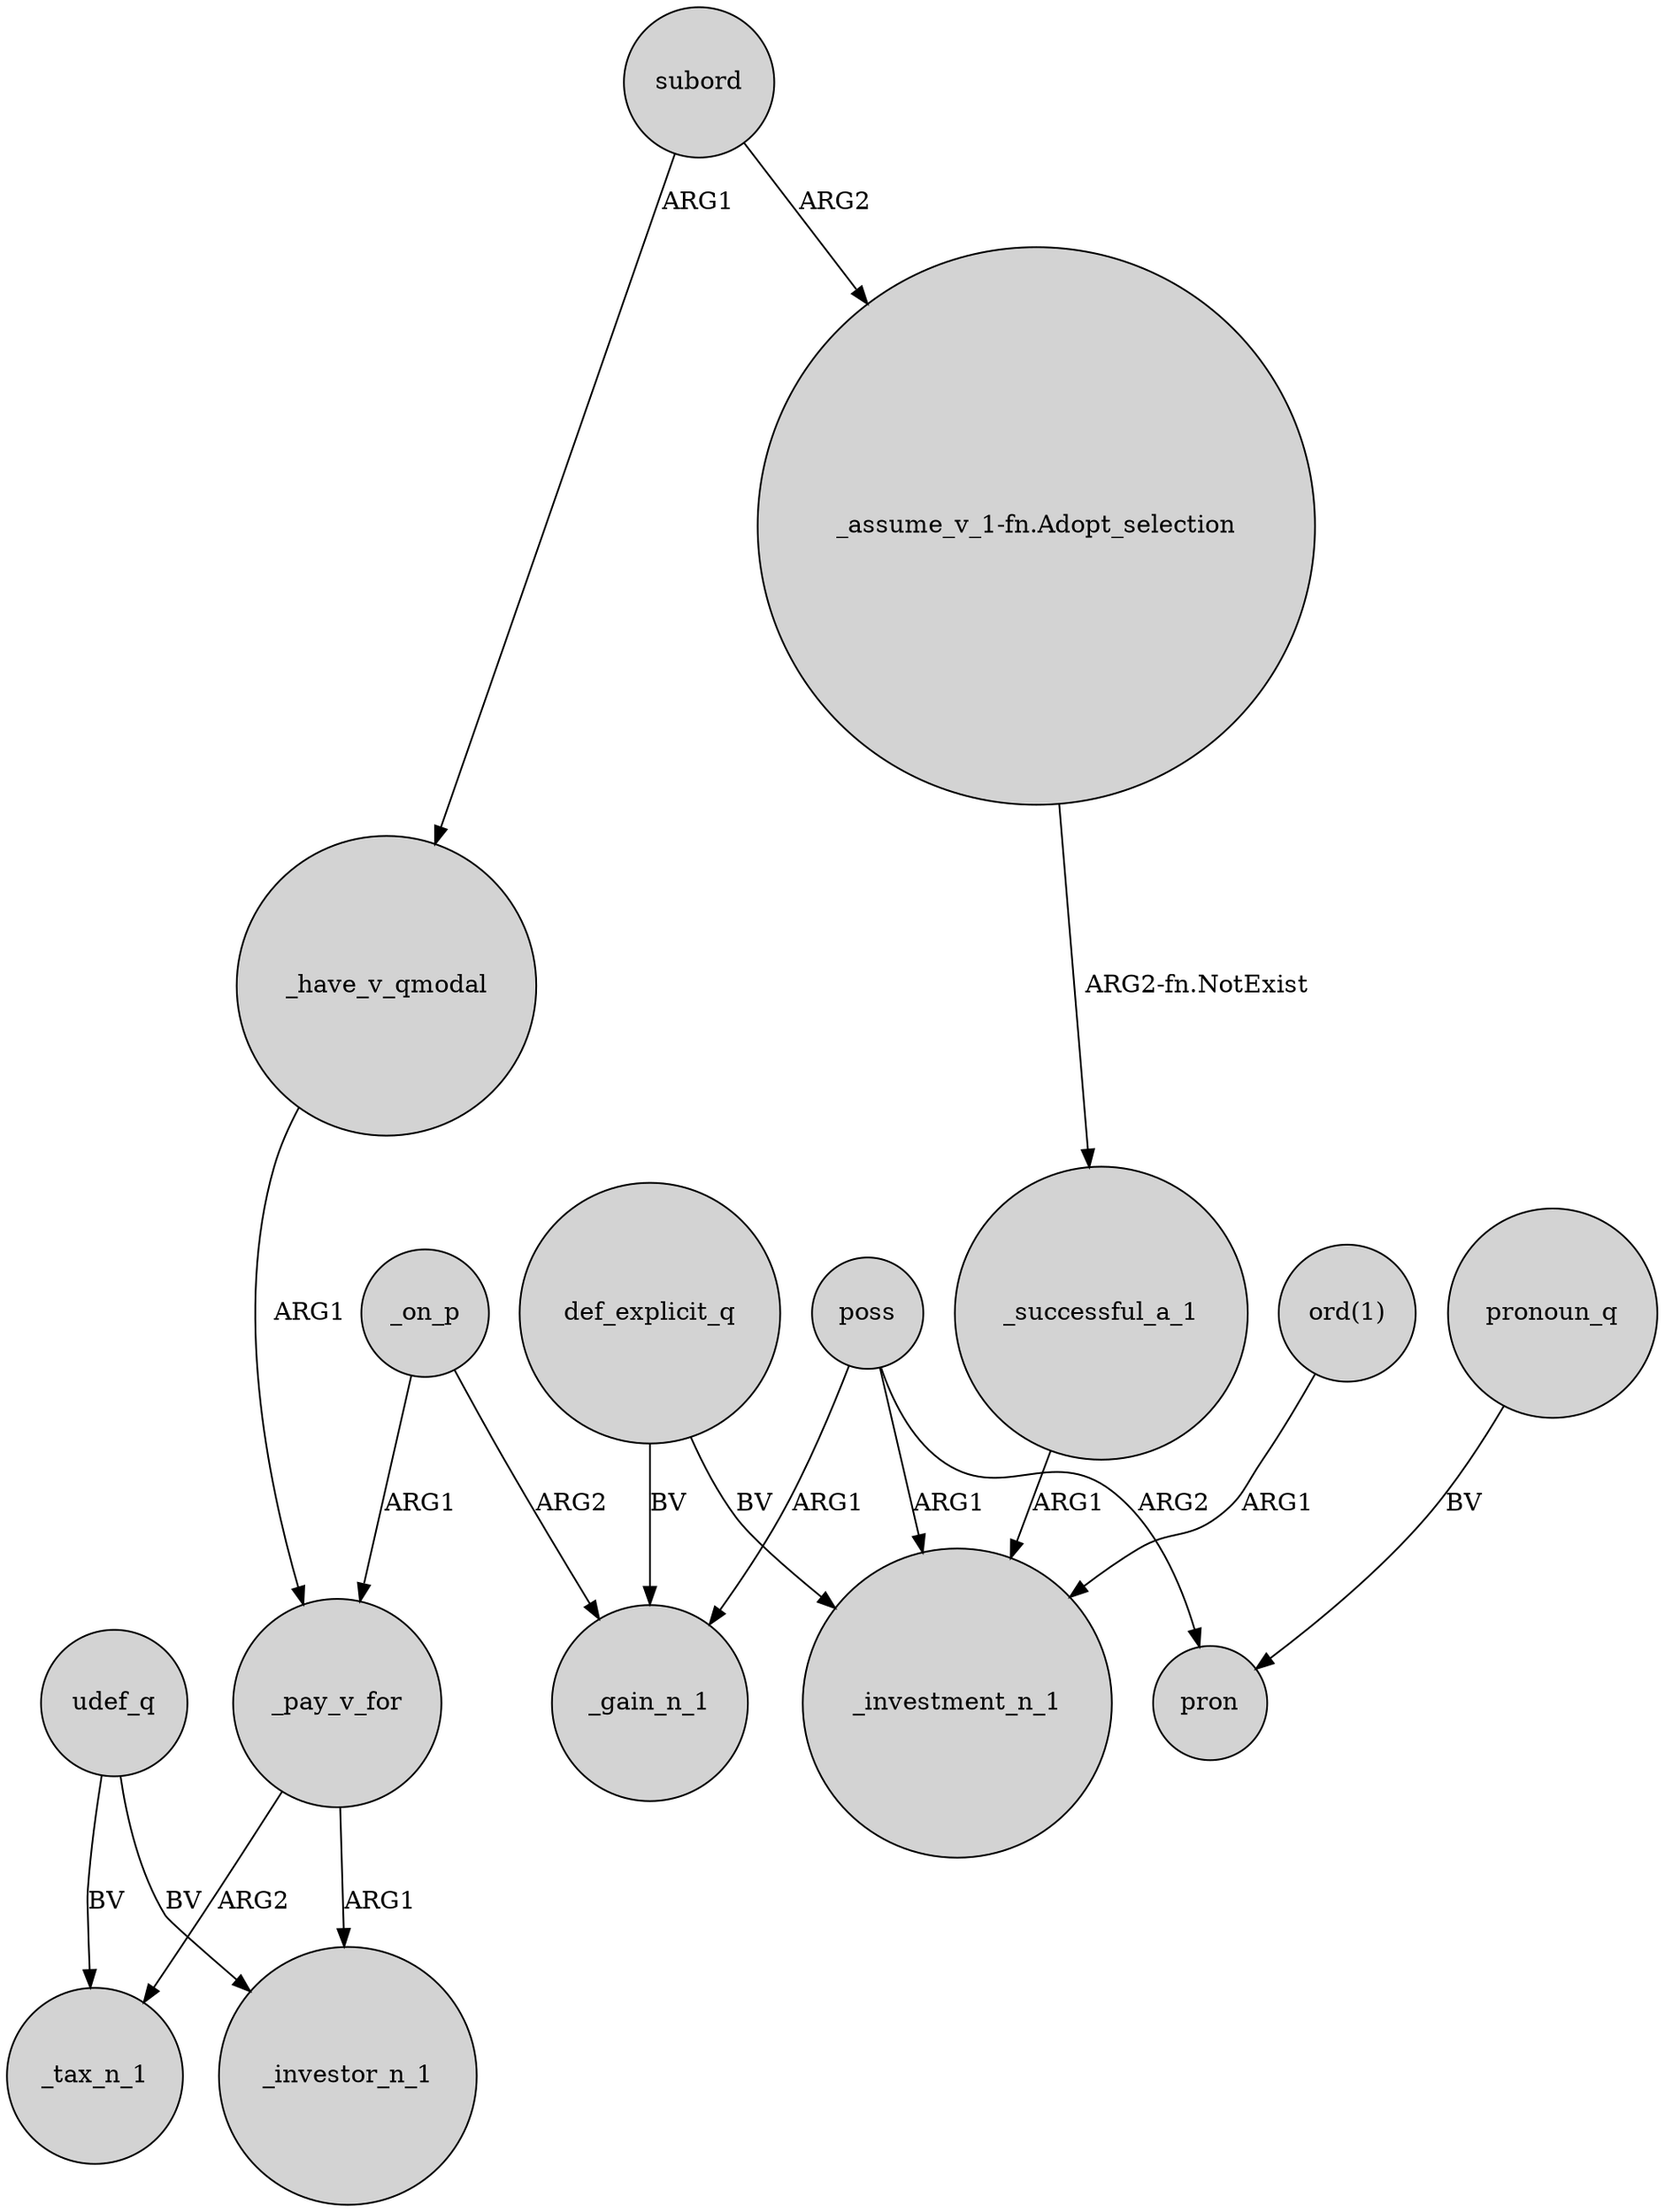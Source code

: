 digraph {
	node [shape=circle style=filled]
	_pay_v_for -> _tax_n_1 [label=ARG2]
	udef_q -> _tax_n_1 [label=BV]
	def_explicit_q -> _gain_n_1 [label=BV]
	_have_v_qmodal -> _pay_v_for [label=ARG1]
	poss -> pron [label=ARG2]
	pronoun_q -> pron [label=BV]
	_pay_v_for -> _investor_n_1 [label=ARG1]
	def_explicit_q -> _investment_n_1 [label=BV]
	subord -> "_assume_v_1-fn.Adopt_selection" [label=ARG2]
	udef_q -> _investor_n_1 [label=BV]
	_successful_a_1 -> _investment_n_1 [label=ARG1]
	poss -> _investment_n_1 [label=ARG1]
	_on_p -> _pay_v_for [label=ARG1]
	poss -> _gain_n_1 [label=ARG1]
	"_assume_v_1-fn.Adopt_selection" -> _successful_a_1 [label="ARG2-fn.NotExist"]
	"ord(1)" -> _investment_n_1 [label=ARG1]
	_on_p -> _gain_n_1 [label=ARG2]
	subord -> _have_v_qmodal [label=ARG1]
}
